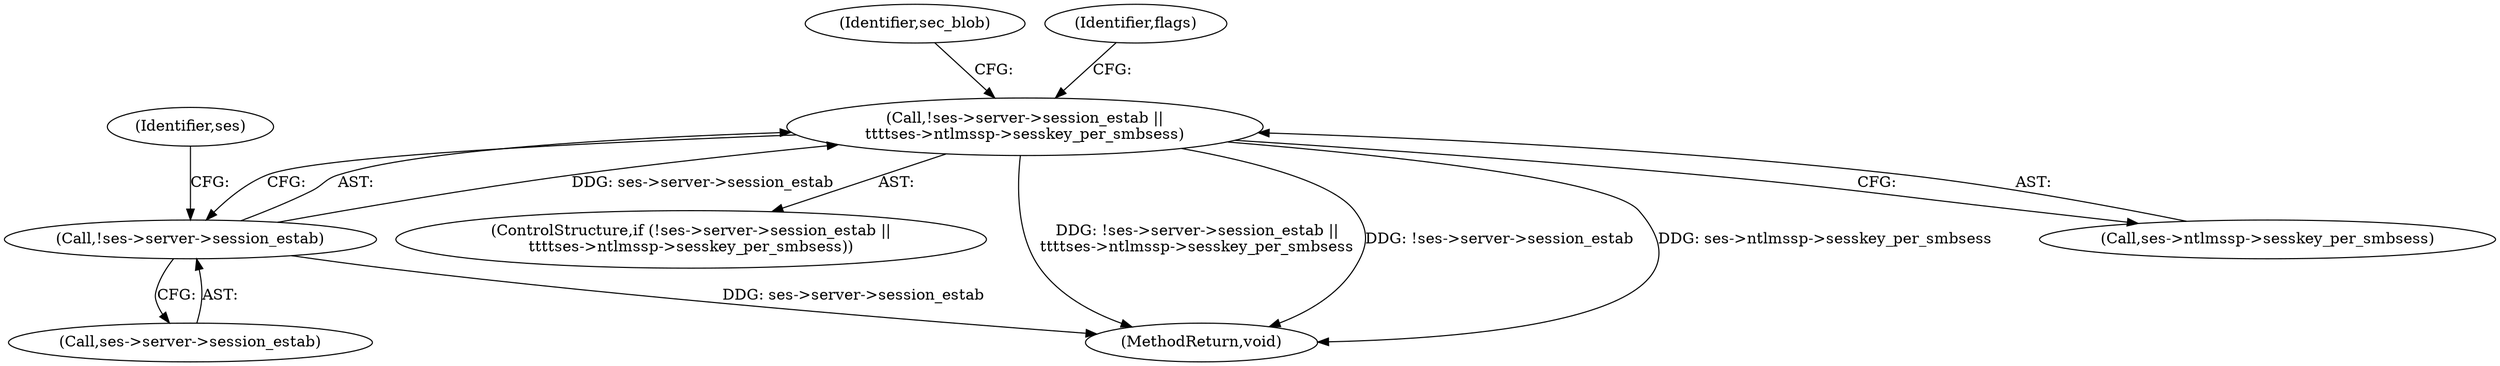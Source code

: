 digraph "1_linux_cabfb3680f78981d26c078a26e5c748531257ebb_0@del" {
"1000153" [label="(Call,!ses->server->session_estab ||\n\t\t\t\tses->ntlmssp->sesskey_per_smbsess)"];
"1000154" [label="(Call,!ses->server->session_estab)"];
"1000170" [label="(Identifier,sec_blob)"];
"1000154" [label="(Call,!ses->server->session_estab)"];
"1000152" [label="(ControlStructure,if (!ses->server->session_estab ||\n\t\t\t\tses->ntlmssp->sesskey_per_smbsess))"];
"1000216" [label="(MethodReturn,void)"];
"1000166" [label="(Identifier,flags)"];
"1000162" [label="(Identifier,ses)"];
"1000153" [label="(Call,!ses->server->session_estab ||\n\t\t\t\tses->ntlmssp->sesskey_per_smbsess)"];
"1000155" [label="(Call,ses->server->session_estab)"];
"1000160" [label="(Call,ses->ntlmssp->sesskey_per_smbsess)"];
"1000153" -> "1000152"  [label="AST: "];
"1000153" -> "1000154"  [label="CFG: "];
"1000153" -> "1000160"  [label="CFG: "];
"1000154" -> "1000153"  [label="AST: "];
"1000160" -> "1000153"  [label="AST: "];
"1000166" -> "1000153"  [label="CFG: "];
"1000170" -> "1000153"  [label="CFG: "];
"1000153" -> "1000216"  [label="DDG: !ses->server->session_estab ||\n\t\t\t\tses->ntlmssp->sesskey_per_smbsess"];
"1000153" -> "1000216"  [label="DDG: !ses->server->session_estab"];
"1000153" -> "1000216"  [label="DDG: ses->ntlmssp->sesskey_per_smbsess"];
"1000154" -> "1000153"  [label="DDG: ses->server->session_estab"];
"1000154" -> "1000155"  [label="CFG: "];
"1000155" -> "1000154"  [label="AST: "];
"1000162" -> "1000154"  [label="CFG: "];
"1000154" -> "1000216"  [label="DDG: ses->server->session_estab"];
}
